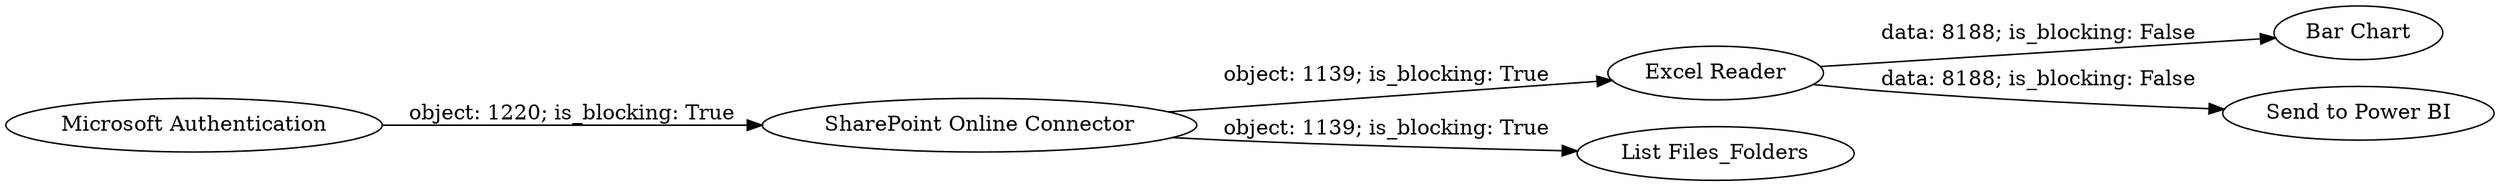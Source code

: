 digraph {
	"-4506413227055143671_3" [label="Excel Reader"]
	"-4506413227055143671_5" [label="Bar Chart"]
	"-4506413227055143671_1" [label="SharePoint Online Connector"]
	"-4506413227055143671_2" [label="Microsoft Authentication"]
	"-4506413227055143671_4" [label="List Files_Folders"]
	"-4506413227055143671_6" [label="Send to Power BI"]
	"-4506413227055143671_3" -> "-4506413227055143671_5" [label="data: 8188; is_blocking: False"]
	"-4506413227055143671_1" -> "-4506413227055143671_4" [label="object: 1139; is_blocking: True"]
	"-4506413227055143671_2" -> "-4506413227055143671_1" [label="object: 1220; is_blocking: True"]
	"-4506413227055143671_1" -> "-4506413227055143671_3" [label="object: 1139; is_blocking: True"]
	"-4506413227055143671_3" -> "-4506413227055143671_6" [label="data: 8188; is_blocking: False"]
	rankdir=LR
}
